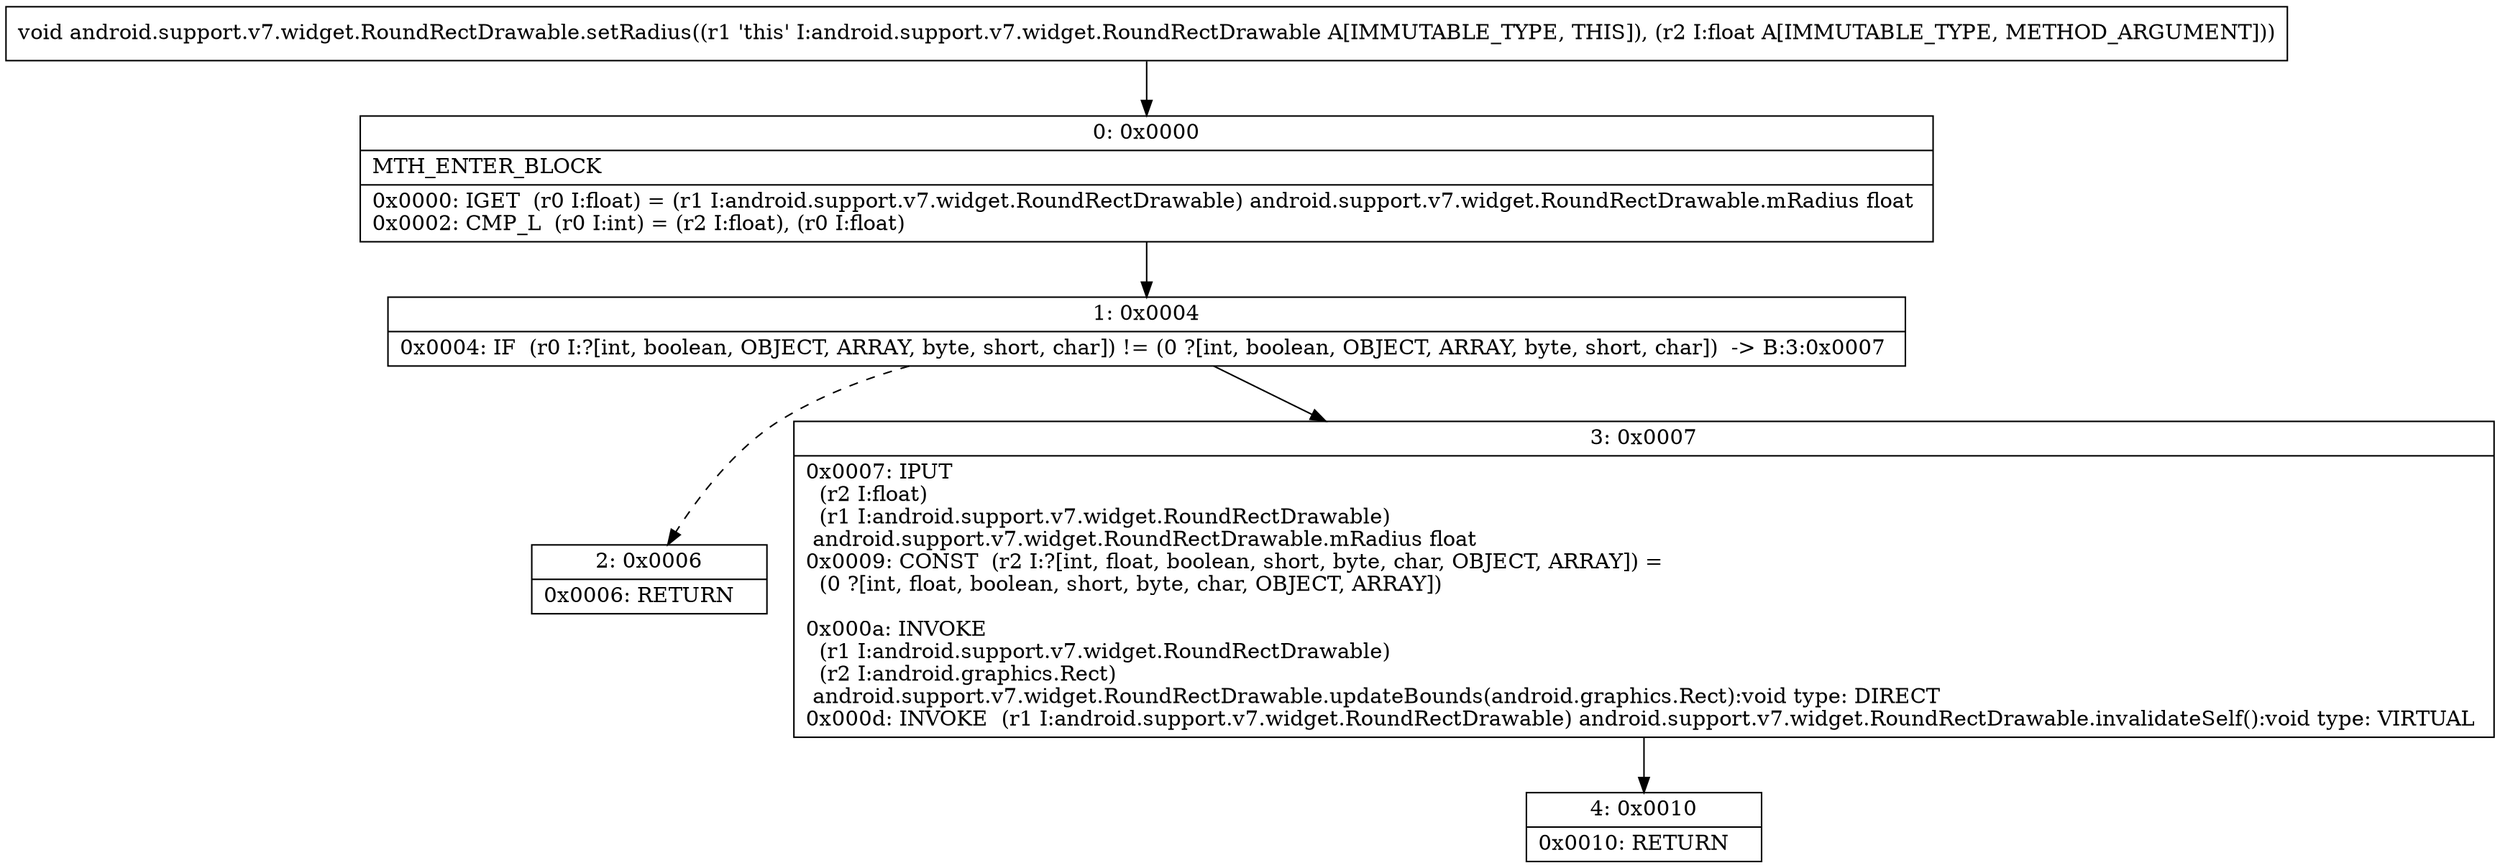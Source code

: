 digraph "CFG forandroid.support.v7.widget.RoundRectDrawable.setRadius(F)V" {
Node_0 [shape=record,label="{0\:\ 0x0000|MTH_ENTER_BLOCK\l|0x0000: IGET  (r0 I:float) = (r1 I:android.support.v7.widget.RoundRectDrawable) android.support.v7.widget.RoundRectDrawable.mRadius float \l0x0002: CMP_L  (r0 I:int) = (r2 I:float), (r0 I:float) \l}"];
Node_1 [shape=record,label="{1\:\ 0x0004|0x0004: IF  (r0 I:?[int, boolean, OBJECT, ARRAY, byte, short, char]) != (0 ?[int, boolean, OBJECT, ARRAY, byte, short, char])  \-\> B:3:0x0007 \l}"];
Node_2 [shape=record,label="{2\:\ 0x0006|0x0006: RETURN   \l}"];
Node_3 [shape=record,label="{3\:\ 0x0007|0x0007: IPUT  \l  (r2 I:float)\l  (r1 I:android.support.v7.widget.RoundRectDrawable)\l android.support.v7.widget.RoundRectDrawable.mRadius float \l0x0009: CONST  (r2 I:?[int, float, boolean, short, byte, char, OBJECT, ARRAY]) = \l  (0 ?[int, float, boolean, short, byte, char, OBJECT, ARRAY])\l \l0x000a: INVOKE  \l  (r1 I:android.support.v7.widget.RoundRectDrawable)\l  (r2 I:android.graphics.Rect)\l android.support.v7.widget.RoundRectDrawable.updateBounds(android.graphics.Rect):void type: DIRECT \l0x000d: INVOKE  (r1 I:android.support.v7.widget.RoundRectDrawable) android.support.v7.widget.RoundRectDrawable.invalidateSelf():void type: VIRTUAL \l}"];
Node_4 [shape=record,label="{4\:\ 0x0010|0x0010: RETURN   \l}"];
MethodNode[shape=record,label="{void android.support.v7.widget.RoundRectDrawable.setRadius((r1 'this' I:android.support.v7.widget.RoundRectDrawable A[IMMUTABLE_TYPE, THIS]), (r2 I:float A[IMMUTABLE_TYPE, METHOD_ARGUMENT])) }"];
MethodNode -> Node_0;
Node_0 -> Node_1;
Node_1 -> Node_2[style=dashed];
Node_1 -> Node_3;
Node_3 -> Node_4;
}

